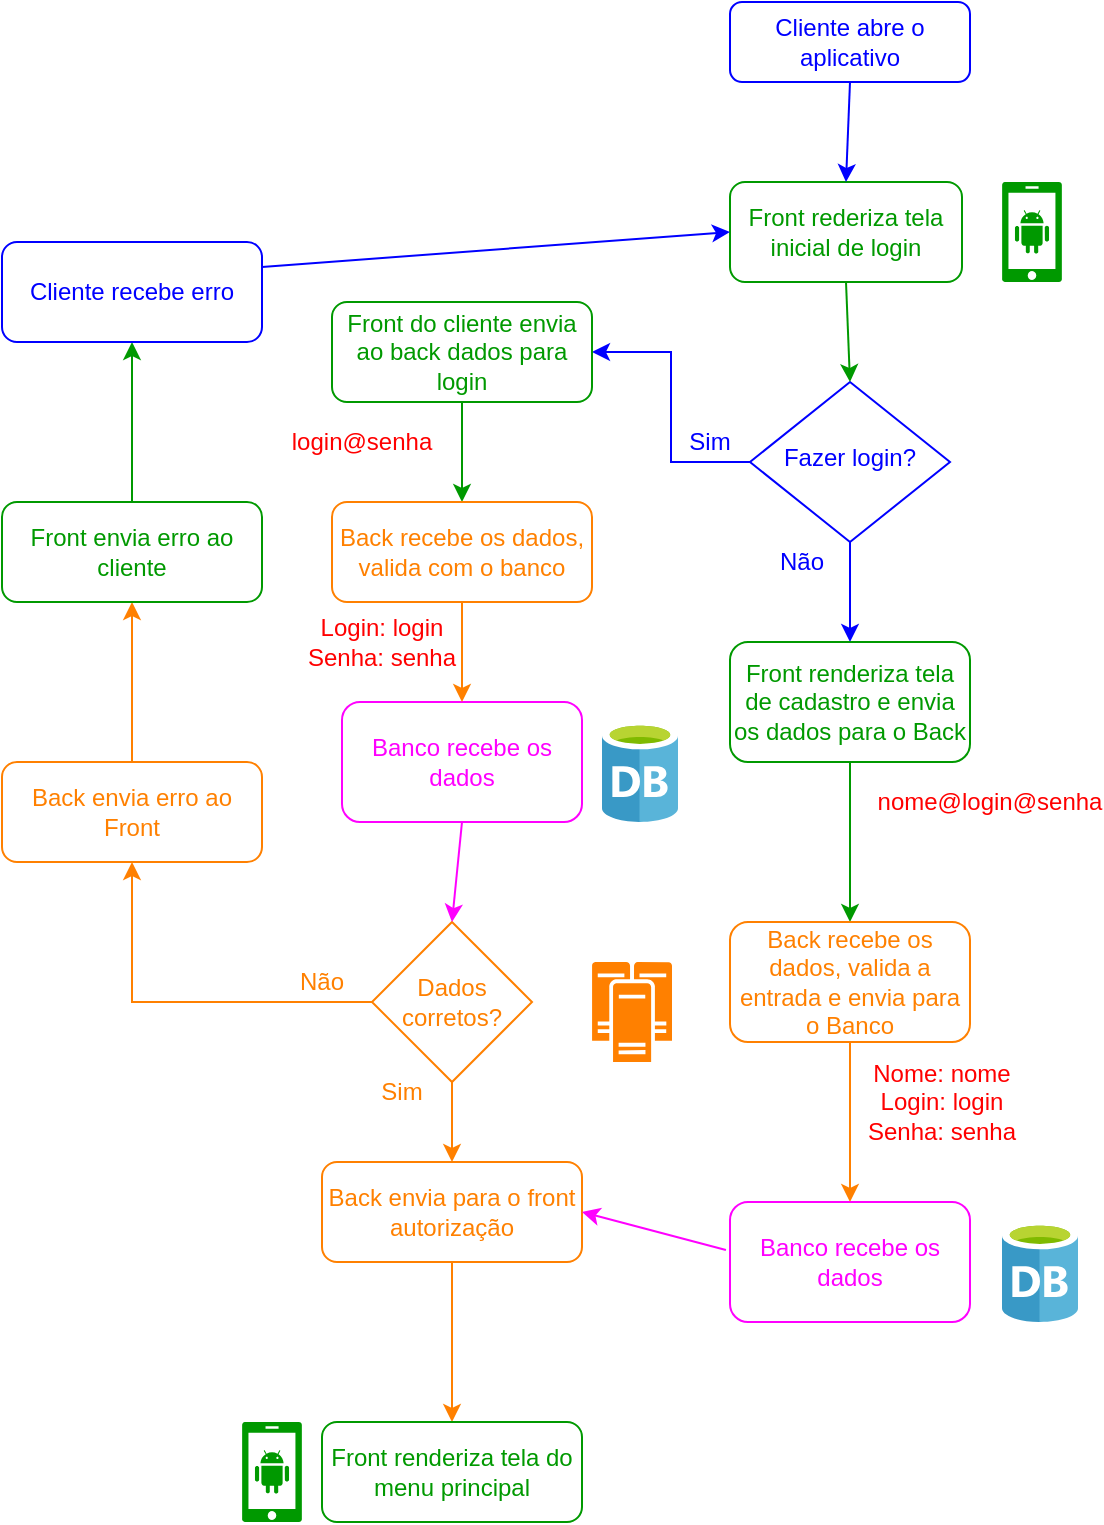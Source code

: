 <mxfile version="12.9.7" type="device"><diagram id="C5RBs43oDa-KdzZeNtuy" name="Page-1"><mxGraphModel dx="1151" dy="637" grid="1" gridSize="10" guides="1" tooltips="1" connect="1" arrows="1" fold="1" page="1" pageScale="1" pageWidth="827" pageHeight="1169" math="0" shadow="0"><root><mxCell id="WIyWlLk6GJQsqaUBKTNV-0"/><mxCell id="WIyWlLk6GJQsqaUBKTNV-1" parent="WIyWlLk6GJQsqaUBKTNV-0"/><mxCell id="WIyWlLk6GJQsqaUBKTNV-3" value="Cliente abre o aplicativo" style="rounded=1;whiteSpace=wrap;html=1;fontSize=12;glass=0;strokeWidth=1;shadow=0;strokeColor=#0000FF;fontColor=#0000FF;" parent="WIyWlLk6GJQsqaUBKTNV-1" vertex="1"><mxGeometry x="414" y="50" width="120" height="40" as="geometry"/></mxCell><mxCell id="08tmie93iqwVHRFHgvW7-2" value="" style="edgeStyle=orthogonalEdgeStyle;rounded=0;orthogonalLoop=1;jettySize=auto;html=1;entryX=1;entryY=0.5;entryDx=0;entryDy=0;strokeColor=#0000FF;" edge="1" parent="WIyWlLk6GJQsqaUBKTNV-1" source="WIyWlLk6GJQsqaUBKTNV-10" target="WIyWlLk6GJQsqaUBKTNV-11"><mxGeometry relative="1" as="geometry"><mxPoint x="344" y="280" as="targetPoint"/></mxGeometry></mxCell><mxCell id="08tmie93iqwVHRFHgvW7-30" value="" style="edgeStyle=orthogonalEdgeStyle;rounded=0;orthogonalLoop=1;jettySize=auto;html=1;entryX=0.5;entryY=0;entryDx=0;entryDy=0;strokeColor=#0000FF;" edge="1" parent="WIyWlLk6GJQsqaUBKTNV-1" source="WIyWlLk6GJQsqaUBKTNV-10" target="08tmie93iqwVHRFHgvW7-31"><mxGeometry relative="1" as="geometry"><mxPoint x="474" y="400" as="targetPoint"/></mxGeometry></mxCell><mxCell id="WIyWlLk6GJQsqaUBKTNV-10" value="Fazer login?" style="rhombus;whiteSpace=wrap;html=1;shadow=0;fontFamily=Helvetica;fontSize=12;align=center;strokeWidth=1;spacing=6;spacingTop=-4;fontColor=#0000FF;strokeColor=#0000FF;" parent="WIyWlLk6GJQsqaUBKTNV-1" vertex="1"><mxGeometry x="424" y="240" width="100" height="80" as="geometry"/></mxCell><mxCell id="08tmie93iqwVHRFHgvW7-8" value="" style="edgeStyle=orthogonalEdgeStyle;rounded=0;orthogonalLoop=1;jettySize=auto;html=1;strokeColor=#009900;" edge="1" parent="WIyWlLk6GJQsqaUBKTNV-1" source="WIyWlLk6GJQsqaUBKTNV-11" target="08tmie93iqwVHRFHgvW7-7"><mxGeometry relative="1" as="geometry"/></mxCell><mxCell id="WIyWlLk6GJQsqaUBKTNV-11" value="Front do cliente envia ao back dados para login" style="rounded=1;whiteSpace=wrap;html=1;fontSize=12;glass=0;strokeWidth=1;shadow=0;strokeColor=#009900;fontColor=#009900;" parent="WIyWlLk6GJQsqaUBKTNV-1" vertex="1"><mxGeometry x="215" y="200" width="130" height="50" as="geometry"/></mxCell><mxCell id="08tmie93iqwVHRFHgvW7-23" value="" style="edgeStyle=orthogonalEdgeStyle;rounded=0;orthogonalLoop=1;jettySize=auto;html=1;exitX=0;exitY=0.5;exitDx=0;exitDy=0;strokeColor=#FF8000;" edge="1" parent="WIyWlLk6GJQsqaUBKTNV-1" source="08tmie93iqwVHRFHgvW7-11" target="08tmie93iqwVHRFHgvW7-22"><mxGeometry relative="1" as="geometry"/></mxCell><mxCell id="08tmie93iqwVHRFHgvW7-7" value="Back recebe os dados, valida com o banco" style="rounded=1;whiteSpace=wrap;html=1;fontSize=12;glass=0;strokeWidth=1;shadow=0;strokeColor=#FF8000;fontColor=#FF8000;" vertex="1" parent="WIyWlLk6GJQsqaUBKTNV-1"><mxGeometry x="215" y="300" width="130" height="50" as="geometry"/></mxCell><mxCell id="08tmie93iqwVHRFHgvW7-25" value="" style="edgeStyle=orthogonalEdgeStyle;rounded=0;orthogonalLoop=1;jettySize=auto;html=1;strokeColor=#FF8000;" edge="1" parent="WIyWlLk6GJQsqaUBKTNV-1" source="08tmie93iqwVHRFHgvW7-22" target="08tmie93iqwVHRFHgvW7-24"><mxGeometry relative="1" as="geometry"/></mxCell><mxCell id="08tmie93iqwVHRFHgvW7-22" value="Back envia erro ao Front" style="rounded=1;whiteSpace=wrap;html=1;fontSize=12;glass=0;strokeWidth=1;shadow=0;strokeColor=#FF8000;fontColor=#FF8000;" vertex="1" parent="WIyWlLk6GJQsqaUBKTNV-1"><mxGeometry x="50" y="430" width="130" height="50" as="geometry"/></mxCell><mxCell id="08tmie93iqwVHRFHgvW7-27" value="" style="edgeStyle=orthogonalEdgeStyle;rounded=0;orthogonalLoop=1;jettySize=auto;html=1;strokeColor=#009900;" edge="1" parent="WIyWlLk6GJQsqaUBKTNV-1" source="08tmie93iqwVHRFHgvW7-24" target="08tmie93iqwVHRFHgvW7-26"><mxGeometry relative="1" as="geometry"/></mxCell><mxCell id="08tmie93iqwVHRFHgvW7-24" value="Front envia erro ao cliente" style="rounded=1;whiteSpace=wrap;html=1;fontSize=12;glass=0;strokeWidth=1;shadow=0;strokeColor=#009900;fontColor=#009900;" vertex="1" parent="WIyWlLk6GJQsqaUBKTNV-1"><mxGeometry x="50" y="300" width="130" height="50" as="geometry"/></mxCell><mxCell id="08tmie93iqwVHRFHgvW7-26" value="Cliente recebe erro" style="rounded=1;whiteSpace=wrap;html=1;fontSize=12;glass=0;strokeWidth=1;shadow=0;strokeColor=#0000FF;fontColor=#0000FF;" vertex="1" parent="WIyWlLk6GJQsqaUBKTNV-1"><mxGeometry x="50" y="170" width="130" height="50" as="geometry"/></mxCell><mxCell id="WIyWlLk6GJQsqaUBKTNV-12" value="Front rederiza tela inicial de login" style="rounded=1;whiteSpace=wrap;html=1;fontSize=12;glass=0;strokeWidth=1;shadow=0;direction=west;strokeColor=#009900;fontColor=#009900;" parent="WIyWlLk6GJQsqaUBKTNV-1" vertex="1"><mxGeometry x="414" y="140" width="116" height="50" as="geometry"/></mxCell><mxCell id="08tmie93iqwVHRFHgvW7-5" value="" style="endArrow=classic;html=1;entryX=0.5;entryY=1;entryDx=0;entryDy=0;exitX=0.5;exitY=1;exitDx=0;exitDy=0;strokeColor=#0000FF;" edge="1" parent="WIyWlLk6GJQsqaUBKTNV-1" source="WIyWlLk6GJQsqaUBKTNV-3" target="WIyWlLk6GJQsqaUBKTNV-12"><mxGeometry width="50" height="50" relative="1" as="geometry"><mxPoint x="450" y="430" as="sourcePoint"/><mxPoint x="500" y="380" as="targetPoint"/></mxGeometry></mxCell><mxCell id="08tmie93iqwVHRFHgvW7-6" value="" style="endArrow=classic;html=1;entryX=0.5;entryY=0;entryDx=0;entryDy=0;exitX=0.5;exitY=0;exitDx=0;exitDy=0;fontColor=#009900;strokeColor=#009900;" edge="1" parent="WIyWlLk6GJQsqaUBKTNV-1" source="WIyWlLk6GJQsqaUBKTNV-12" target="WIyWlLk6GJQsqaUBKTNV-10"><mxGeometry width="50" height="50" relative="1" as="geometry"><mxPoint x="450" y="430" as="sourcePoint"/><mxPoint x="500" y="380" as="targetPoint"/></mxGeometry></mxCell><mxCell id="08tmie93iqwVHRFHgvW7-14" value="" style="edgeStyle=orthogonalEdgeStyle;rounded=0;orthogonalLoop=1;jettySize=auto;html=1;entryX=0.5;entryY=0;entryDx=0;entryDy=0;strokeColor=#FF8000;" edge="1" parent="WIyWlLk6GJQsqaUBKTNV-1" source="08tmie93iqwVHRFHgvW7-11" target="08tmie93iqwVHRFHgvW7-19"><mxGeometry relative="1" as="geometry"><mxPoint x="275" y="630" as="targetPoint"/></mxGeometry></mxCell><mxCell id="08tmie93iqwVHRFHgvW7-11" value="Dados corretos?" style="rhombus;whiteSpace=wrap;html=1;strokeColor=#FF8000;fontColor=#FF8000;" vertex="1" parent="WIyWlLk6GJQsqaUBKTNV-1"><mxGeometry x="235" y="510" width="80" height="80" as="geometry"/></mxCell><mxCell id="08tmie93iqwVHRFHgvW7-12" value="Sim" style="text;html=1;strokeColor=none;fillColor=none;align=center;verticalAlign=middle;whiteSpace=wrap;rounded=0;fontColor=#0000FF;" vertex="1" parent="WIyWlLk6GJQsqaUBKTNV-1"><mxGeometry x="384" y="260" width="40" height="20" as="geometry"/></mxCell><mxCell id="08tmie93iqwVHRFHgvW7-18" value="Não" style="text;html=1;strokeColor=none;fillColor=none;align=center;verticalAlign=middle;whiteSpace=wrap;rounded=0;fontColor=#FF8000;" vertex="1" parent="WIyWlLk6GJQsqaUBKTNV-1"><mxGeometry x="190" y="530" width="40" height="20" as="geometry"/></mxCell><mxCell id="08tmie93iqwVHRFHgvW7-21" value="" style="edgeStyle=orthogonalEdgeStyle;rounded=0;orthogonalLoop=1;jettySize=auto;html=1;strokeColor=#FF8000;" edge="1" parent="WIyWlLk6GJQsqaUBKTNV-1" source="08tmie93iqwVHRFHgvW7-19" target="08tmie93iqwVHRFHgvW7-20"><mxGeometry relative="1" as="geometry"/></mxCell><mxCell id="08tmie93iqwVHRFHgvW7-19" value="Back envia para o front autorização" style="rounded=1;whiteSpace=wrap;html=1;fontSize=12;glass=0;strokeWidth=1;shadow=0;strokeColor=#FF8000;fontColor=#FF8000;" vertex="1" parent="WIyWlLk6GJQsqaUBKTNV-1"><mxGeometry x="210" y="630" width="130" height="50" as="geometry"/></mxCell><mxCell id="08tmie93iqwVHRFHgvW7-20" value="Front renderiza tela do menu principal" style="rounded=1;whiteSpace=wrap;html=1;fontSize=12;glass=0;strokeWidth=1;shadow=0;strokeColor=#009900;fontColor=#009900;" vertex="1" parent="WIyWlLk6GJQsqaUBKTNV-1"><mxGeometry x="210" y="760" width="130" height="50" as="geometry"/></mxCell><mxCell id="08tmie93iqwVHRFHgvW7-28" value="" style="endArrow=classic;html=1;exitX=1;exitY=0.25;exitDx=0;exitDy=0;entryX=1;entryY=0.5;entryDx=0;entryDy=0;strokeColor=#0000FF;" edge="1" parent="WIyWlLk6GJQsqaUBKTNV-1" source="08tmie93iqwVHRFHgvW7-26" target="WIyWlLk6GJQsqaUBKTNV-12"><mxGeometry width="50" height="50" relative="1" as="geometry"><mxPoint x="390" y="430" as="sourcePoint"/><mxPoint x="440" y="380" as="targetPoint"/></mxGeometry></mxCell><mxCell id="08tmie93iqwVHRFHgvW7-34" value="" style="edgeStyle=orthogonalEdgeStyle;rounded=0;orthogonalLoop=1;jettySize=auto;html=1;strokeColor=#009900;" edge="1" parent="WIyWlLk6GJQsqaUBKTNV-1" source="08tmie93iqwVHRFHgvW7-31" target="08tmie93iqwVHRFHgvW7-33"><mxGeometry relative="1" as="geometry"/></mxCell><mxCell id="08tmie93iqwVHRFHgvW7-31" value="Front renderiza tela de cadastro e envia os dados para o Back" style="rounded=1;whiteSpace=wrap;html=1;strokeColor=#009900;fontColor=#009900;" vertex="1" parent="WIyWlLk6GJQsqaUBKTNV-1"><mxGeometry x="414" y="370" width="120" height="60" as="geometry"/></mxCell><mxCell id="08tmie93iqwVHRFHgvW7-36" value="" style="edgeStyle=orthogonalEdgeStyle;rounded=0;orthogonalLoop=1;jettySize=auto;html=1;strokeColor=#FF8000;" edge="1" parent="WIyWlLk6GJQsqaUBKTNV-1" source="08tmie93iqwVHRFHgvW7-33" target="08tmie93iqwVHRFHgvW7-35"><mxGeometry relative="1" as="geometry"/></mxCell><mxCell id="08tmie93iqwVHRFHgvW7-33" value="Back recebe os dados, valida a entrada e envia para o Banco" style="rounded=1;whiteSpace=wrap;html=1;strokeColor=#FF8000;fontColor=#FF8000;" vertex="1" parent="WIyWlLk6GJQsqaUBKTNV-1"><mxGeometry x="414" y="510" width="120" height="60" as="geometry"/></mxCell><mxCell id="08tmie93iqwVHRFHgvW7-35" value="Banco recebe os dados" style="rounded=1;whiteSpace=wrap;html=1;strokeColor=#FF00FF;fontColor=#FF00FF;" vertex="1" parent="WIyWlLk6GJQsqaUBKTNV-1"><mxGeometry x="414" y="650" width="120" height="60" as="geometry"/></mxCell><mxCell id="08tmie93iqwVHRFHgvW7-32" value="Não" style="text;html=1;strokeColor=none;fillColor=none;align=center;verticalAlign=middle;whiteSpace=wrap;rounded=0;fontColor=#0000FF;" vertex="1" parent="WIyWlLk6GJQsqaUBKTNV-1"><mxGeometry x="430" y="320" width="40" height="20" as="geometry"/></mxCell><mxCell id="08tmie93iqwVHRFHgvW7-37" value="" style="endArrow=classic;html=1;exitX=-0.017;exitY=0.4;exitDx=0;exitDy=0;entryX=1;entryY=0.5;entryDx=0;entryDy=0;exitPerimeter=0;strokeColor=#FF00FF;" edge="1" parent="WIyWlLk6GJQsqaUBKTNV-1" source="08tmie93iqwVHRFHgvW7-35" target="08tmie93iqwVHRFHgvW7-19"><mxGeometry width="50" height="50" relative="1" as="geometry"><mxPoint x="390" y="630" as="sourcePoint"/><mxPoint x="440" y="580" as="targetPoint"/></mxGeometry></mxCell><mxCell id="08tmie93iqwVHRFHgvW7-38" value="Sim" style="text;html=1;strokeColor=none;fillColor=none;align=center;verticalAlign=middle;whiteSpace=wrap;rounded=0;fontColor=#FF8000;" vertex="1" parent="WIyWlLk6GJQsqaUBKTNV-1"><mxGeometry x="230" y="584.5" width="40" height="20" as="geometry"/></mxCell><mxCell id="08tmie93iqwVHRFHgvW7-39" value="Banco recebe os dados" style="rounded=1;whiteSpace=wrap;html=1;strokeColor=#FF00FF;fontColor=#FF00FF;" vertex="1" parent="WIyWlLk6GJQsqaUBKTNV-1"><mxGeometry x="220" y="400" width="120" height="60" as="geometry"/></mxCell><mxCell id="08tmie93iqwVHRFHgvW7-41" value="" style="endArrow=classic;html=1;exitX=0.5;exitY=1;exitDx=0;exitDy=0;entryX=0.5;entryY=0;entryDx=0;entryDy=0;strokeColor=#FF8000;" edge="1" parent="WIyWlLk6GJQsqaUBKTNV-1" source="08tmie93iqwVHRFHgvW7-7" target="08tmie93iqwVHRFHgvW7-39"><mxGeometry width="50" height="50" relative="1" as="geometry"><mxPoint x="390" y="530" as="sourcePoint"/><mxPoint x="440" y="480" as="targetPoint"/></mxGeometry></mxCell><mxCell id="08tmie93iqwVHRFHgvW7-42" value="" style="endArrow=classic;html=1;exitX=0.5;exitY=1;exitDx=0;exitDy=0;entryX=0.5;entryY=0;entryDx=0;entryDy=0;strokeColor=#FF00FF;" edge="1" parent="WIyWlLk6GJQsqaUBKTNV-1" source="08tmie93iqwVHRFHgvW7-39" target="08tmie93iqwVHRFHgvW7-11"><mxGeometry width="50" height="50" relative="1" as="geometry"><mxPoint x="390" y="530" as="sourcePoint"/><mxPoint x="440" y="480" as="targetPoint"/></mxGeometry></mxCell><mxCell id="08tmie93iqwVHRFHgvW7-45" value="" style="aspect=fixed;pointerEvents=1;shadow=0;dashed=0;html=1;strokeColor=none;labelPosition=center;verticalLabelPosition=bottom;verticalAlign=top;align=center;fillColor=#009900;shape=mxgraph.mscae.enterprise.android_phone;fontColor=#FF00FF;" vertex="1" parent="WIyWlLk6GJQsqaUBKTNV-1"><mxGeometry x="550" y="140" width="30" height="50" as="geometry"/></mxCell><mxCell id="08tmie93iqwVHRFHgvW7-47" value="" style="aspect=fixed;pointerEvents=1;shadow=0;dashed=0;html=1;strokeColor=none;labelPosition=center;verticalLabelPosition=bottom;verticalAlign=top;align=center;fillColor=#009900;shape=mxgraph.mscae.enterprise.android_phone;fontColor=#FF00FF;" vertex="1" parent="WIyWlLk6GJQsqaUBKTNV-1"><mxGeometry x="170" y="760" width="30" height="50" as="geometry"/></mxCell><mxCell id="08tmie93iqwVHRFHgvW7-48" value="" style="aspect=fixed;pointerEvents=1;shadow=0;dashed=0;html=1;strokeColor=none;labelPosition=center;verticalLabelPosition=bottom;verticalAlign=top;align=center;fillColor=#FF8000;shape=mxgraph.mscae.enterprise.cluster_server;fontColor=#FF8000;" vertex="1" parent="WIyWlLk6GJQsqaUBKTNV-1"><mxGeometry x="345" y="530" width="40" height="50" as="geometry"/></mxCell><mxCell id="08tmie93iqwVHRFHgvW7-49" value="" style="aspect=fixed;html=1;points=[];align=center;image;fontSize=12;image=img/lib/mscae/Database_General.svg;strokeColor=#FF00FF;fillColor=#FF8000;" vertex="1" parent="WIyWlLk6GJQsqaUBKTNV-1"><mxGeometry x="350" y="410" width="38" height="50" as="geometry"/></mxCell><mxCell id="08tmie93iqwVHRFHgvW7-50" value="" style="aspect=fixed;html=1;points=[];align=center;image;fontSize=12;image=img/lib/mscae/Database_General.svg;strokeColor=#FF00FF;fillColor=#FF8000;" vertex="1" parent="WIyWlLk6GJQsqaUBKTNV-1"><mxGeometry x="550" y="660" width="38" height="50" as="geometry"/></mxCell><mxCell id="08tmie93iqwVHRFHgvW7-52" value="login@senha" style="text;html=1;strokeColor=none;fillColor=none;align=center;verticalAlign=middle;whiteSpace=wrap;rounded=0;fontColor=#FF0000;" vertex="1" parent="WIyWlLk6GJQsqaUBKTNV-1"><mxGeometry x="210" y="260" width="40" height="20" as="geometry"/></mxCell><mxCell id="08tmie93iqwVHRFHgvW7-53" value="Login: login&lt;br&gt;Senha: senha" style="text;html=1;strokeColor=none;fillColor=none;align=center;verticalAlign=middle;whiteSpace=wrap;rounded=0;fontColor=#FF0000;" vertex="1" parent="WIyWlLk6GJQsqaUBKTNV-1"><mxGeometry x="200" y="340" width="80" height="60" as="geometry"/></mxCell><mxCell id="08tmie93iqwVHRFHgvW7-54" value="nome@login@senha" style="text;html=1;strokeColor=none;fillColor=none;align=center;verticalAlign=middle;whiteSpace=wrap;rounded=0;fontColor=#FF0000;" vertex="1" parent="WIyWlLk6GJQsqaUBKTNV-1"><mxGeometry x="524" y="440" width="40" height="20" as="geometry"/></mxCell><mxCell id="08tmie93iqwVHRFHgvW7-55" value="Nome: nome&lt;br&gt;Login: login&lt;br&gt;Senha: senha" style="text;html=1;strokeColor=none;fillColor=none;align=center;verticalAlign=middle;whiteSpace=wrap;rounded=0;fontColor=#FF0000;" vertex="1" parent="WIyWlLk6GJQsqaUBKTNV-1"><mxGeometry x="480" y="570" width="80" height="60" as="geometry"/></mxCell></root></mxGraphModel></diagram></mxfile>